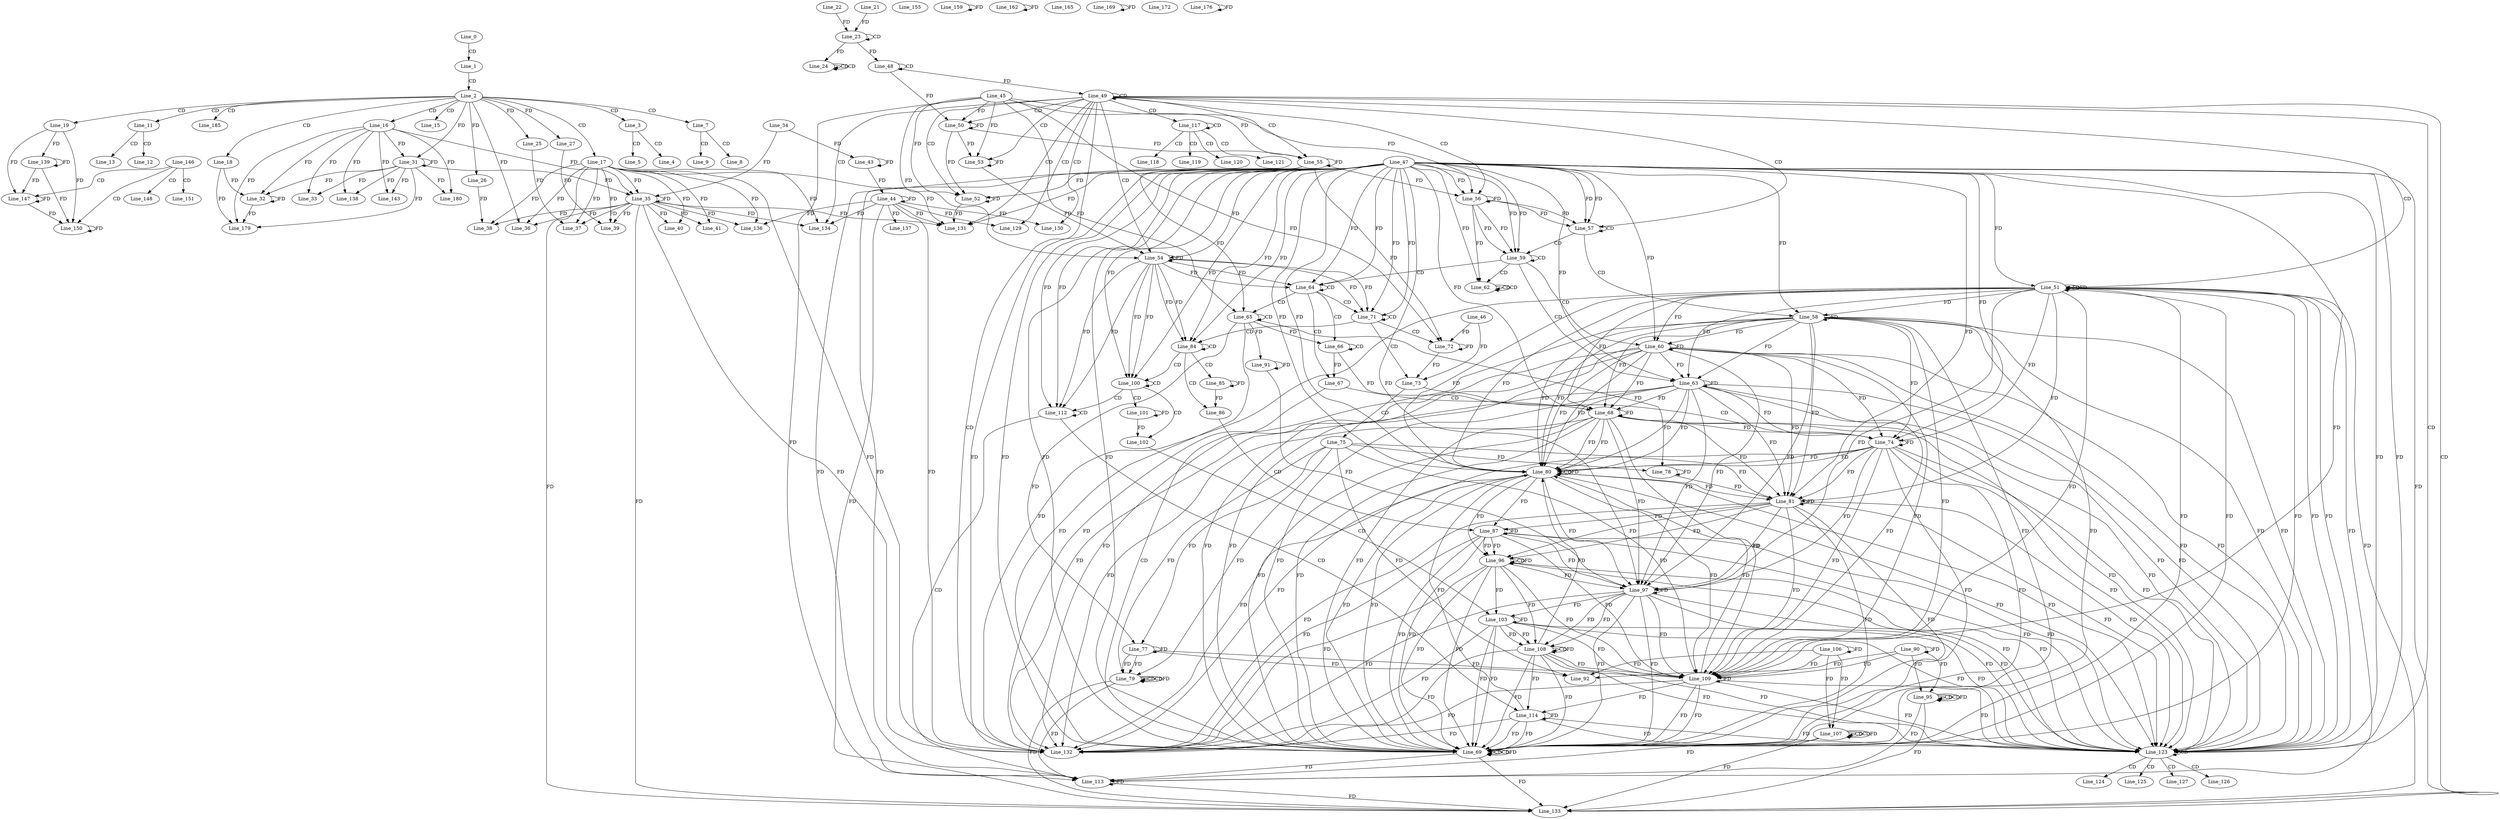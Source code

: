 digraph G {
  Line_0;
  Line_1;
  Line_2;
  Line_3;
  Line_4;
  Line_5;
  Line_7;
  Line_8;
  Line_9;
  Line_11;
  Line_12;
  Line_13;
  Line_15;
  Line_16;
  Line_17;
  Line_18;
  Line_19;
  Line_23;
  Line_23;
  Line_22;
  Line_21;
  Line_24;
  Line_24;
  Line_24;
  Line_24;
  Line_25;
  Line_26;
  Line_27;
  Line_31;
  Line_31;
  Line_31;
  Line_32;
  Line_32;
  Line_33;
  Line_35;
  Line_35;
  Line_34;
  Line_36;
  Line_37;
  Line_25;
  Line_38;
  Line_26;
  Line_39;
  Line_27;
  Line_40;
  Line_41;
  Line_43;
  Line_44;
  Line_44;
  Line_48;
  Line_48;
  Line_48;
  Line_49;
  Line_49;
  Line_50;
  Line_45;
  Line_50;
  Line_51;
  Line_47;
  Line_51;
  Line_52;
  Line_52;
  Line_53;
  Line_53;
  Line_54;
  Line_54;
  Line_55;
  Line_55;
  Line_56;
  Line_56;
  Line_57;
  Line_57;
  Line_58;
  Line_59;
  Line_59;
  Line_60;
  Line_62;
  Line_62;
  Line_62;
  Line_62;
  Line_63;
  Line_64;
  Line_64;
  Line_65;
  Line_65;
  Line_66;
  Line_66;
  Line_67;
  Line_68;
  Line_69;
  Line_69;
  Line_69;
  Line_69;
  Line_71;
  Line_71;
  Line_72;
  Line_46;
  Line_72;
  Line_73;
  Line_74;
  Line_75;
  Line_77;
  Line_77;
  Line_78;
  Line_78;
  Line_79;
  Line_79;
  Line_79;
  Line_79;
  Line_80;
  Line_80;
  Line_80;
  Line_81;
  Line_84;
  Line_84;
  Line_85;
  Line_85;
  Line_86;
  Line_87;
  Line_90;
  Line_90;
  Line_91;
  Line_91;
  Line_92;
  Line_95;
  Line_95;
  Line_95;
  Line_95;
  Line_96;
  Line_96;
  Line_96;
  Line_97;
  Line_100;
  Line_100;
  Line_101;
  Line_101;
  Line_102;
  Line_103;
  Line_106;
  Line_106;
  Line_107;
  Line_107;
  Line_107;
  Line_107;
  Line_108;
  Line_108;
  Line_108;
  Line_109;
  Line_112;
  Line_112;
  Line_113;
  Line_113;
  Line_113;
  Line_114;
  Line_117;
  Line_117;
  Line_118;
  Line_119;
  Line_120;
  Line_121;
  Line_123;
  Line_123;
  Line_124;
  Line_125;
  Line_126;
  Line_127;
  Line_129;
  Line_130;
  Line_131;
  Line_132;
  Line_133;
  Line_134;
  Line_136;
  Line_137;
  Line_138;
  Line_139;
  Line_143;
  Line_146;
  Line_147;
  Line_148;
  Line_150;
  Line_151;
  Line_155;
  Line_159;
  Line_162;
  Line_165;
  Line_169;
  Line_172;
  Line_176;
  Line_179;
  Line_180;
  Line_185;
  Line_0 -> Line_1 [ label="CD" ];
  Line_1 -> Line_2 [ label="CD" ];
  Line_2 -> Line_3 [ label="CD" ];
  Line_3 -> Line_4 [ label="CD" ];
  Line_3 -> Line_5 [ label="CD" ];
  Line_2 -> Line_7 [ label="CD" ];
  Line_7 -> Line_8 [ label="CD" ];
  Line_7 -> Line_9 [ label="CD" ];
  Line_2 -> Line_11 [ label="CD" ];
  Line_11 -> Line_12 [ label="CD" ];
  Line_11 -> Line_13 [ label="CD" ];
  Line_2 -> Line_15 [ label="CD" ];
  Line_2 -> Line_16 [ label="CD" ];
  Line_2 -> Line_17 [ label="CD" ];
  Line_2 -> Line_18 [ label="CD" ];
  Line_2 -> Line_19 [ label="CD" ];
  Line_23 -> Line_23 [ label="CD" ];
  Line_22 -> Line_23 [ label="FD" ];
  Line_21 -> Line_23 [ label="FD" ];
  Line_24 -> Line_24 [ label="CD" ];
  Line_24 -> Line_24 [ label="CD" ];
  Line_23 -> Line_24 [ label="FD" ];
  Line_2 -> Line_25 [ label="FD" ];
  Line_2 -> Line_26 [ label="FD" ];
  Line_2 -> Line_27 [ label="FD" ];
  Line_16 -> Line_31 [ label="FD" ];
  Line_31 -> Line_31 [ label="FD" ];
  Line_2 -> Line_31 [ label="FD" ];
  Line_18 -> Line_32 [ label="FD" ];
  Line_32 -> Line_32 [ label="FD" ];
  Line_16 -> Line_32 [ label="FD" ];
  Line_31 -> Line_32 [ label="FD" ];
  Line_16 -> Line_33 [ label="FD" ];
  Line_31 -> Line_33 [ label="FD" ];
  Line_17 -> Line_35 [ label="FD" ];
  Line_35 -> Line_35 [ label="FD" ];
  Line_16 -> Line_35 [ label="FD" ];
  Line_31 -> Line_35 [ label="FD" ];
  Line_34 -> Line_35 [ label="FD" ];
  Line_17 -> Line_36 [ label="FD" ];
  Line_35 -> Line_36 [ label="FD" ];
  Line_2 -> Line_36 [ label="FD" ];
  Line_17 -> Line_37 [ label="FD" ];
  Line_35 -> Line_37 [ label="FD" ];
  Line_25 -> Line_37 [ label="FD" ];
  Line_17 -> Line_38 [ label="FD" ];
  Line_35 -> Line_38 [ label="FD" ];
  Line_26 -> Line_38 [ label="FD" ];
  Line_17 -> Line_39 [ label="FD" ];
  Line_35 -> Line_39 [ label="FD" ];
  Line_27 -> Line_39 [ label="FD" ];
  Line_17 -> Line_40 [ label="FD" ];
  Line_35 -> Line_40 [ label="FD" ];
  Line_17 -> Line_41 [ label="FD" ];
  Line_35 -> Line_41 [ label="FD" ];
  Line_34 -> Line_43 [ label="FD" ];
  Line_43 -> Line_43 [ label="FD" ];
  Line_44 -> Line_44 [ label="FD" ];
  Line_43 -> Line_44 [ label="FD" ];
  Line_48 -> Line_48 [ label="CD" ];
  Line_23 -> Line_48 [ label="FD" ];
  Line_49 -> Line_49 [ label="CD" ];
  Line_48 -> Line_49 [ label="FD" ];
  Line_49 -> Line_50 [ label="CD" ];
  Line_50 -> Line_50 [ label="FD" ];
  Line_45 -> Line_50 [ label="FD" ];
  Line_48 -> Line_50 [ label="FD" ];
  Line_49 -> Line_51 [ label="CD" ];
  Line_51 -> Line_51 [ label="FD" ];
  Line_47 -> Line_51 [ label="FD" ];
  Line_51 -> Line_51 [ label="FD" ];
  Line_49 -> Line_52 [ label="CD" ];
  Line_52 -> Line_52 [ label="FD" ];
  Line_47 -> Line_52 [ label="FD" ];
  Line_50 -> Line_52 [ label="FD" ];
  Line_45 -> Line_52 [ label="FD" ];
  Line_49 -> Line_53 [ label="CD" ];
  Line_53 -> Line_53 [ label="FD" ];
  Line_45 -> Line_53 [ label="FD" ];
  Line_50 -> Line_53 [ label="FD" ];
  Line_49 -> Line_54 [ label="CD" ];
  Line_54 -> Line_54 [ label="FD" ];
  Line_47 -> Line_54 [ label="FD" ];
  Line_53 -> Line_54 [ label="FD" ];
  Line_45 -> Line_54 [ label="FD" ];
  Line_49 -> Line_55 [ label="CD" ];
  Line_55 -> Line_55 [ label="FD" ];
  Line_45 -> Line_55 [ label="FD" ];
  Line_50 -> Line_55 [ label="FD" ];
  Line_49 -> Line_56 [ label="CD" ];
  Line_56 -> Line_56 [ label="FD" ];
  Line_47 -> Line_56 [ label="FD" ];
  Line_55 -> Line_56 [ label="FD" ];
  Line_45 -> Line_56 [ label="FD" ];
  Line_49 -> Line_57 [ label="CD" ];
  Line_56 -> Line_57 [ label="FD" ];
  Line_47 -> Line_57 [ label="FD" ];
  Line_57 -> Line_57 [ label="CD" ];
  Line_56 -> Line_57 [ label="FD" ];
  Line_47 -> Line_57 [ label="FD" ];
  Line_57 -> Line_58 [ label="CD" ];
  Line_51 -> Line_58 [ label="FD" ];
  Line_58 -> Line_58 [ label="FD" ];
  Line_47 -> Line_58 [ label="FD" ];
  Line_57 -> Line_59 [ label="CD" ];
  Line_56 -> Line_59 [ label="FD" ];
  Line_47 -> Line_59 [ label="FD" ];
  Line_59 -> Line_59 [ label="CD" ];
  Line_56 -> Line_59 [ label="FD" ];
  Line_47 -> Line_59 [ label="FD" ];
  Line_59 -> Line_60 [ label="CD" ];
  Line_51 -> Line_60 [ label="FD" ];
  Line_58 -> Line_60 [ label="FD" ];
  Line_60 -> Line_60 [ label="FD" ];
  Line_47 -> Line_60 [ label="FD" ];
  Line_59 -> Line_62 [ label="CD" ];
  Line_62 -> Line_62 [ label="CD" ];
  Line_56 -> Line_62 [ label="FD" ];
  Line_47 -> Line_62 [ label="FD" ];
  Line_62 -> Line_62 [ label="CD" ];
  Line_59 -> Line_63 [ label="CD" ];
  Line_51 -> Line_63 [ label="FD" ];
  Line_58 -> Line_63 [ label="FD" ];
  Line_60 -> Line_63 [ label="FD" ];
  Line_63 -> Line_63 [ label="FD" ];
  Line_47 -> Line_63 [ label="FD" ];
  Line_59 -> Line_64 [ label="CD" ];
  Line_54 -> Line_64 [ label="FD" ];
  Line_47 -> Line_64 [ label="FD" ];
  Line_64 -> Line_64 [ label="CD" ];
  Line_54 -> Line_64 [ label="FD" ];
  Line_47 -> Line_64 [ label="FD" ];
  Line_64 -> Line_65 [ label="CD" ];
  Line_65 -> Line_65 [ label="CD" ];
  Line_55 -> Line_65 [ label="FD" ];
  Line_45 -> Line_65 [ label="FD" ];
  Line_64 -> Line_66 [ label="CD" ];
  Line_66 -> Line_66 [ label="CD" ];
  Line_65 -> Line_66 [ label="FD" ];
  Line_64 -> Line_67 [ label="CD" ];
  Line_66 -> Line_67 [ label="FD" ];
  Line_67 -> Line_68 [ label="CD" ];
  Line_51 -> Line_68 [ label="FD" ];
  Line_58 -> Line_68 [ label="FD" ];
  Line_60 -> Line_68 [ label="FD" ];
  Line_63 -> Line_68 [ label="FD" ];
  Line_68 -> Line_68 [ label="FD" ];
  Line_47 -> Line_68 [ label="FD" ];
  Line_66 -> Line_68 [ label="FD" ];
  Line_67 -> Line_69 [ label="CD" ];
  Line_51 -> Line_69 [ label="FD" ];
  Line_58 -> Line_69 [ label="FD" ];
  Line_60 -> Line_69 [ label="FD" ];
  Line_63 -> Line_69 [ label="FD" ];
  Line_68 -> Line_69 [ label="FD" ];
  Line_47 -> Line_69 [ label="FD" ];
  Line_69 -> Line_69 [ label="CD" ];
  Line_51 -> Line_69 [ label="FD" ];
  Line_58 -> Line_69 [ label="FD" ];
  Line_60 -> Line_69 [ label="FD" ];
  Line_63 -> Line_69 [ label="FD" ];
  Line_68 -> Line_69 [ label="FD" ];
  Line_47 -> Line_69 [ label="FD" ];
  Line_69 -> Line_69 [ label="CD" ];
  Line_51 -> Line_69 [ label="FD" ];
  Line_69 -> Line_69 [ label="FD" ];
  Line_47 -> Line_69 [ label="FD" ];
  Line_65 -> Line_69 [ label="FD" ];
  Line_64 -> Line_71 [ label="CD" ];
  Line_54 -> Line_71 [ label="FD" ];
  Line_47 -> Line_71 [ label="FD" ];
  Line_71 -> Line_71 [ label="CD" ];
  Line_54 -> Line_71 [ label="FD" ];
  Line_47 -> Line_71 [ label="FD" ];
  Line_71 -> Line_72 [ label="CD" ];
  Line_72 -> Line_72 [ label="FD" ];
  Line_46 -> Line_72 [ label="FD" ];
  Line_55 -> Line_72 [ label="FD" ];
  Line_45 -> Line_72 [ label="FD" ];
  Line_71 -> Line_73 [ label="CD" ];
  Line_72 -> Line_73 [ label="FD" ];
  Line_46 -> Line_73 [ label="FD" ];
  Line_73 -> Line_74 [ label="CD" ];
  Line_51 -> Line_74 [ label="FD" ];
  Line_58 -> Line_74 [ label="FD" ];
  Line_60 -> Line_74 [ label="FD" ];
  Line_63 -> Line_74 [ label="FD" ];
  Line_68 -> Line_74 [ label="FD" ];
  Line_74 -> Line_74 [ label="FD" ];
  Line_47 -> Line_74 [ label="FD" ];
  Line_73 -> Line_75 [ label="CD" ];
  Line_75 -> Line_77 [ label="FD" ];
  Line_77 -> Line_77 [ label="FD" ];
  Line_65 -> Line_77 [ label="FD" ];
  Line_75 -> Line_78 [ label="FD" ];
  Line_78 -> Line_78 [ label="FD" ];
  Line_65 -> Line_78 [ label="FD" ];
  Line_75 -> Line_79 [ label="FD" ];
  Line_77 -> Line_79 [ label="FD" ];
  Line_79 -> Line_79 [ label="CD" ];
  Line_75 -> Line_79 [ label="FD" ];
  Line_77 -> Line_79 [ label="FD" ];
  Line_79 -> Line_79 [ label="CD" ];
  Line_79 -> Line_79 [ label="FD" ];
  Line_51 -> Line_80 [ label="FD" ];
  Line_58 -> Line_80 [ label="FD" ];
  Line_60 -> Line_80 [ label="FD" ];
  Line_63 -> Line_80 [ label="FD" ];
  Line_68 -> Line_80 [ label="FD" ];
  Line_74 -> Line_80 [ label="FD" ];
  Line_47 -> Line_80 [ label="FD" ];
  Line_80 -> Line_80 [ label="CD" ];
  Line_51 -> Line_80 [ label="FD" ];
  Line_58 -> Line_80 [ label="FD" ];
  Line_60 -> Line_80 [ label="FD" ];
  Line_63 -> Line_80 [ label="FD" ];
  Line_68 -> Line_80 [ label="FD" ];
  Line_74 -> Line_80 [ label="FD" ];
  Line_80 -> Line_80 [ label="FD" ];
  Line_47 -> Line_80 [ label="FD" ];
  Line_51 -> Line_81 [ label="FD" ];
  Line_58 -> Line_81 [ label="FD" ];
  Line_60 -> Line_81 [ label="FD" ];
  Line_63 -> Line_81 [ label="FD" ];
  Line_68 -> Line_81 [ label="FD" ];
  Line_74 -> Line_81 [ label="FD" ];
  Line_80 -> Line_81 [ label="FD" ];
  Line_81 -> Line_81 [ label="FD" ];
  Line_47 -> Line_81 [ label="FD" ];
  Line_75 -> Line_81 [ label="FD" ];
  Line_78 -> Line_81 [ label="FD" ];
  Line_71 -> Line_84 [ label="CD" ];
  Line_54 -> Line_84 [ label="FD" ];
  Line_47 -> Line_84 [ label="FD" ];
  Line_84 -> Line_84 [ label="CD" ];
  Line_54 -> Line_84 [ label="FD" ];
  Line_47 -> Line_84 [ label="FD" ];
  Line_84 -> Line_85 [ label="CD" ];
  Line_85 -> Line_85 [ label="FD" ];
  Line_84 -> Line_86 [ label="CD" ];
  Line_85 -> Line_86 [ label="FD" ];
  Line_86 -> Line_87 [ label="CD" ];
  Line_80 -> Line_87 [ label="FD" ];
  Line_81 -> Line_87 [ label="FD" ];
  Line_87 -> Line_87 [ label="FD" ];
  Line_90 -> Line_90 [ label="FD" ];
  Line_91 -> Line_91 [ label="FD" ];
  Line_65 -> Line_91 [ label="FD" ];
  Line_75 -> Line_92 [ label="FD" ];
  Line_77 -> Line_92 [ label="FD" ];
  Line_90 -> Line_92 [ label="FD" ];
  Line_90 -> Line_95 [ label="FD" ];
  Line_95 -> Line_95 [ label="CD" ];
  Line_90 -> Line_95 [ label="FD" ];
  Line_95 -> Line_95 [ label="CD" ];
  Line_95 -> Line_95 [ label="FD" ];
  Line_80 -> Line_96 [ label="FD" ];
  Line_81 -> Line_96 [ label="FD" ];
  Line_87 -> Line_96 [ label="FD" ];
  Line_96 -> Line_96 [ label="CD" ];
  Line_81 -> Line_96 [ label="FD" ];
  Line_87 -> Line_96 [ label="FD" ];
  Line_96 -> Line_96 [ label="FD" ];
  Line_51 -> Line_97 [ label="FD" ];
  Line_58 -> Line_97 [ label="FD" ];
  Line_60 -> Line_97 [ label="FD" ];
  Line_63 -> Line_97 [ label="FD" ];
  Line_68 -> Line_97 [ label="FD" ];
  Line_74 -> Line_97 [ label="FD" ];
  Line_80 -> Line_97 [ label="FD" ];
  Line_81 -> Line_97 [ label="FD" ];
  Line_87 -> Line_97 [ label="FD" ];
  Line_96 -> Line_97 [ label="FD" ];
  Line_97 -> Line_97 [ label="FD" ];
  Line_47 -> Line_97 [ label="FD" ];
  Line_91 -> Line_97 [ label="FD" ];
  Line_84 -> Line_100 [ label="CD" ];
  Line_54 -> Line_100 [ label="FD" ];
  Line_47 -> Line_100 [ label="FD" ];
  Line_100 -> Line_100 [ label="CD" ];
  Line_54 -> Line_100 [ label="FD" ];
  Line_47 -> Line_100 [ label="FD" ];
  Line_100 -> Line_101 [ label="CD" ];
  Line_101 -> Line_101 [ label="FD" ];
  Line_100 -> Line_102 [ label="CD" ];
  Line_101 -> Line_102 [ label="FD" ];
  Line_102 -> Line_103 [ label="CD" ];
  Line_96 -> Line_103 [ label="FD" ];
  Line_97 -> Line_103 [ label="FD" ];
  Line_103 -> Line_103 [ label="FD" ];
  Line_106 -> Line_106 [ label="FD" ];
  Line_106 -> Line_107 [ label="FD" ];
  Line_107 -> Line_107 [ label="CD" ];
  Line_106 -> Line_107 [ label="FD" ];
  Line_107 -> Line_107 [ label="CD" ];
  Line_107 -> Line_107 [ label="FD" ];
  Line_96 -> Line_108 [ label="FD" ];
  Line_97 -> Line_108 [ label="FD" ];
  Line_103 -> Line_108 [ label="FD" ];
  Line_108 -> Line_108 [ label="CD" ];
  Line_97 -> Line_108 [ label="FD" ];
  Line_103 -> Line_108 [ label="FD" ];
  Line_108 -> Line_108 [ label="FD" ];
  Line_51 -> Line_109 [ label="FD" ];
  Line_58 -> Line_109 [ label="FD" ];
  Line_60 -> Line_109 [ label="FD" ];
  Line_63 -> Line_109 [ label="FD" ];
  Line_68 -> Line_109 [ label="FD" ];
  Line_74 -> Line_109 [ label="FD" ];
  Line_80 -> Line_109 [ label="FD" ];
  Line_81 -> Line_109 [ label="FD" ];
  Line_87 -> Line_109 [ label="FD" ];
  Line_96 -> Line_109 [ label="FD" ];
  Line_97 -> Line_109 [ label="FD" ];
  Line_103 -> Line_109 [ label="FD" ];
  Line_108 -> Line_109 [ label="FD" ];
  Line_109 -> Line_109 [ label="FD" ];
  Line_47 -> Line_109 [ label="FD" ];
  Line_75 -> Line_109 [ label="FD" ];
  Line_77 -> Line_109 [ label="FD" ];
  Line_90 -> Line_109 [ label="FD" ];
  Line_106 -> Line_109 [ label="FD" ];
  Line_100 -> Line_112 [ label="CD" ];
  Line_54 -> Line_112 [ label="FD" ];
  Line_47 -> Line_112 [ label="FD" ];
  Line_112 -> Line_112 [ label="CD" ];
  Line_54 -> Line_112 [ label="FD" ];
  Line_47 -> Line_112 [ label="FD" ];
  Line_112 -> Line_113 [ label="CD" ];
  Line_51 -> Line_113 [ label="FD" ];
  Line_69 -> Line_113 [ label="FD" ];
  Line_79 -> Line_113 [ label="FD" ];
  Line_95 -> Line_113 [ label="FD" ];
  Line_107 -> Line_113 [ label="FD" ];
  Line_113 -> Line_113 [ label="FD" ];
  Line_47 -> Line_113 [ label="FD" ];
  Line_55 -> Line_113 [ label="FD" ];
  Line_45 -> Line_113 [ label="FD" ];
  Line_112 -> Line_114 [ label="CD" ];
  Line_108 -> Line_114 [ label="FD" ];
  Line_109 -> Line_114 [ label="FD" ];
  Line_114 -> Line_114 [ label="FD" ];
  Line_49 -> Line_117 [ label="CD" ];
  Line_117 -> Line_117 [ label="CD" ];
  Line_117 -> Line_118 [ label="CD" ];
  Line_117 -> Line_119 [ label="CD" ];
  Line_117 -> Line_120 [ label="CD" ];
  Line_117 -> Line_121 [ label="CD" ];
  Line_49 -> Line_123 [ label="CD" ];
  Line_51 -> Line_123 [ label="FD" ];
  Line_58 -> Line_123 [ label="FD" ];
  Line_60 -> Line_123 [ label="FD" ];
  Line_63 -> Line_123 [ label="FD" ];
  Line_68 -> Line_123 [ label="FD" ];
  Line_74 -> Line_123 [ label="FD" ];
  Line_80 -> Line_123 [ label="FD" ];
  Line_81 -> Line_123 [ label="FD" ];
  Line_87 -> Line_123 [ label="FD" ];
  Line_96 -> Line_123 [ label="FD" ];
  Line_97 -> Line_123 [ label="FD" ];
  Line_103 -> Line_123 [ label="FD" ];
  Line_108 -> Line_123 [ label="FD" ];
  Line_109 -> Line_123 [ label="FD" ];
  Line_114 -> Line_123 [ label="FD" ];
  Line_47 -> Line_123 [ label="FD" ];
  Line_123 -> Line_123 [ label="CD" ];
  Line_51 -> Line_123 [ label="FD" ];
  Line_58 -> Line_123 [ label="FD" ];
  Line_60 -> Line_123 [ label="FD" ];
  Line_63 -> Line_123 [ label="FD" ];
  Line_68 -> Line_123 [ label="FD" ];
  Line_74 -> Line_123 [ label="FD" ];
  Line_80 -> Line_123 [ label="FD" ];
  Line_81 -> Line_123 [ label="FD" ];
  Line_87 -> Line_123 [ label="FD" ];
  Line_96 -> Line_123 [ label="FD" ];
  Line_97 -> Line_123 [ label="FD" ];
  Line_103 -> Line_123 [ label="FD" ];
  Line_108 -> Line_123 [ label="FD" ];
  Line_109 -> Line_123 [ label="FD" ];
  Line_114 -> Line_123 [ label="FD" ];
  Line_47 -> Line_123 [ label="FD" ];
  Line_123 -> Line_124 [ label="CD" ];
  Line_123 -> Line_125 [ label="CD" ];
  Line_123 -> Line_126 [ label="CD" ];
  Line_123 -> Line_127 [ label="CD" ];
  Line_49 -> Line_129 [ label="CD" ];
  Line_44 -> Line_129 [ label="FD" ];
  Line_49 -> Line_130 [ label="CD" ];
  Line_44 -> Line_130 [ label="FD" ];
  Line_49 -> Line_131 [ label="CD" ];
  Line_17 -> Line_131 [ label="FD" ];
  Line_35 -> Line_131 [ label="FD" ];
  Line_44 -> Line_131 [ label="FD" ];
  Line_52 -> Line_131 [ label="FD" ];
  Line_47 -> Line_131 [ label="FD" ];
  Line_49 -> Line_132 [ label="CD" ];
  Line_17 -> Line_132 [ label="FD" ];
  Line_35 -> Line_132 [ label="FD" ];
  Line_44 -> Line_132 [ label="FD" ];
  Line_51 -> Line_132 [ label="FD" ];
  Line_58 -> Line_132 [ label="FD" ];
  Line_60 -> Line_132 [ label="FD" ];
  Line_63 -> Line_132 [ label="FD" ];
  Line_68 -> Line_132 [ label="FD" ];
  Line_74 -> Line_132 [ label="FD" ];
  Line_80 -> Line_132 [ label="FD" ];
  Line_81 -> Line_132 [ label="FD" ];
  Line_87 -> Line_132 [ label="FD" ];
  Line_96 -> Line_132 [ label="FD" ];
  Line_97 -> Line_132 [ label="FD" ];
  Line_103 -> Line_132 [ label="FD" ];
  Line_108 -> Line_132 [ label="FD" ];
  Line_109 -> Line_132 [ label="FD" ];
  Line_114 -> Line_132 [ label="FD" ];
  Line_47 -> Line_132 [ label="FD" ];
  Line_49 -> Line_133 [ label="CD" ];
  Line_17 -> Line_133 [ label="FD" ];
  Line_35 -> Line_133 [ label="FD" ];
  Line_44 -> Line_133 [ label="FD" ];
  Line_51 -> Line_133 [ label="FD" ];
  Line_69 -> Line_133 [ label="FD" ];
  Line_79 -> Line_133 [ label="FD" ];
  Line_95 -> Line_133 [ label="FD" ];
  Line_107 -> Line_133 [ label="FD" ];
  Line_113 -> Line_133 [ label="FD" ];
  Line_47 -> Line_133 [ label="FD" ];
  Line_49 -> Line_134 [ label="CD" ];
  Line_17 -> Line_134 [ label="FD" ];
  Line_35 -> Line_134 [ label="FD" ];
  Line_44 -> Line_134 [ label="FD" ];
  Line_17 -> Line_136 [ label="FD" ];
  Line_35 -> Line_136 [ label="FD" ];
  Line_44 -> Line_136 [ label="FD" ];
  Line_44 -> Line_137 [ label="FD" ];
  Line_16 -> Line_138 [ label="FD" ];
  Line_31 -> Line_138 [ label="FD" ];
  Line_19 -> Line_139 [ label="FD" ];
  Line_139 -> Line_139 [ label="FD" ];
  Line_16 -> Line_143 [ label="FD" ];
  Line_31 -> Line_143 [ label="FD" ];
  Line_146 -> Line_147 [ label="CD" ];
  Line_19 -> Line_147 [ label="FD" ];
  Line_139 -> Line_147 [ label="FD" ];
  Line_147 -> Line_147 [ label="FD" ];
  Line_146 -> Line_148 [ label="CD" ];
  Line_146 -> Line_150 [ label="CD" ];
  Line_19 -> Line_150 [ label="FD" ];
  Line_139 -> Line_150 [ label="FD" ];
  Line_147 -> Line_150 [ label="FD" ];
  Line_150 -> Line_150 [ label="FD" ];
  Line_146 -> Line_151 [ label="CD" ];
  Line_159 -> Line_159 [ label="FD" ];
  Line_162 -> Line_162 [ label="FD" ];
  Line_169 -> Line_169 [ label="FD" ];
  Line_176 -> Line_176 [ label="FD" ];
  Line_16 -> Line_179 [ label="FD" ];
  Line_31 -> Line_179 [ label="FD" ];
  Line_18 -> Line_179 [ label="FD" ];
  Line_32 -> Line_179 [ label="FD" ];
  Line_16 -> Line_180 [ label="FD" ];
  Line_31 -> Line_180 [ label="FD" ];
  Line_2 -> Line_185 [ label="CD" ];
  Line_74 -> Line_69 [ label="FD" ];
  Line_80 -> Line_69 [ label="FD" ];
  Line_81 -> Line_69 [ label="FD" ];
  Line_87 -> Line_69 [ label="FD" ];
  Line_96 -> Line_69 [ label="FD" ];
  Line_97 -> Line_69 [ label="FD" ];
  Line_103 -> Line_69 [ label="FD" ];
  Line_108 -> Line_69 [ label="FD" ];
  Line_109 -> Line_69 [ label="FD" ];
  Line_114 -> Line_69 [ label="FD" ];
  Line_74 -> Line_69 [ label="FD" ];
  Line_80 -> Line_69 [ label="FD" ];
  Line_81 -> Line_69 [ label="FD" ];
  Line_87 -> Line_69 [ label="FD" ];
  Line_96 -> Line_69 [ label="FD" ];
  Line_97 -> Line_69 [ label="FD" ];
  Line_103 -> Line_69 [ label="FD" ];
  Line_108 -> Line_69 [ label="FD" ];
  Line_109 -> Line_69 [ label="FD" ];
  Line_114 -> Line_69 [ label="FD" ];
  Line_108 -> Line_80 [ label="FD" ];
  Line_109 -> Line_80 [ label="FD" ];
  Line_114 -> Line_80 [ label="FD" ];
  Line_106 -> Line_92 [ label="FD" ];
}
